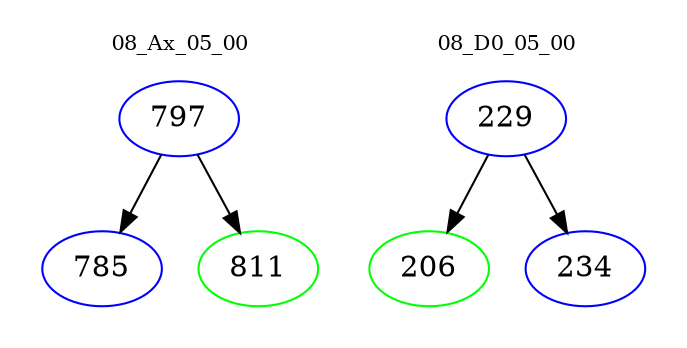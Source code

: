 digraph{
subgraph cluster_0 {
color = white
label = "08_Ax_05_00";
fontsize=10;
T0_797 [label="797", color="blue"]
T0_797 -> T0_785 [color="black"]
T0_785 [label="785", color="blue"]
T0_797 -> T0_811 [color="black"]
T0_811 [label="811", color="green"]
}
subgraph cluster_1 {
color = white
label = "08_D0_05_00";
fontsize=10;
T1_229 [label="229", color="blue"]
T1_229 -> T1_206 [color="black"]
T1_206 [label="206", color="green"]
T1_229 -> T1_234 [color="black"]
T1_234 [label="234", color="blue"]
}
}
